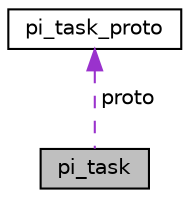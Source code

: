 digraph "pi_task"
{
  edge [fontname="Helvetica",fontsize="10",labelfontname="Helvetica",labelfontsize="10"];
  node [fontname="Helvetica",fontsize="10",shape=record];
  Node1 [label="pi_task",height=0.2,width=0.4,color="black", fillcolor="grey75", style="filled", fontcolor="black"];
  Node2 -> Node1 [dir="back",color="darkorchid3",fontsize="10",style="dashed",label=" proto" ,fontname="Helvetica"];
  Node2 [label="pi_task_proto",height=0.2,width=0.4,color="black", fillcolor="white", style="filled",URL="$structpi__task__proto.html"];
}

